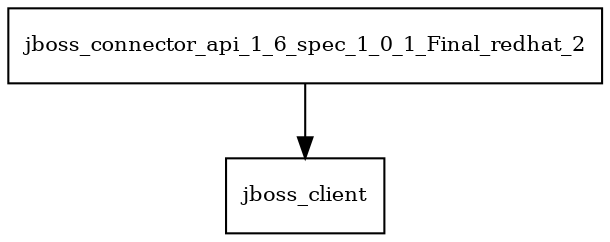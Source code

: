 digraph jboss_connector_api_1_6_spec_1_0_1_Final_redhat_2_dependencies {
  node [shape = box, fontsize=10.0];
  jboss_connector_api_1_6_spec_1_0_1_Final_redhat_2 -> jboss_client;
}
